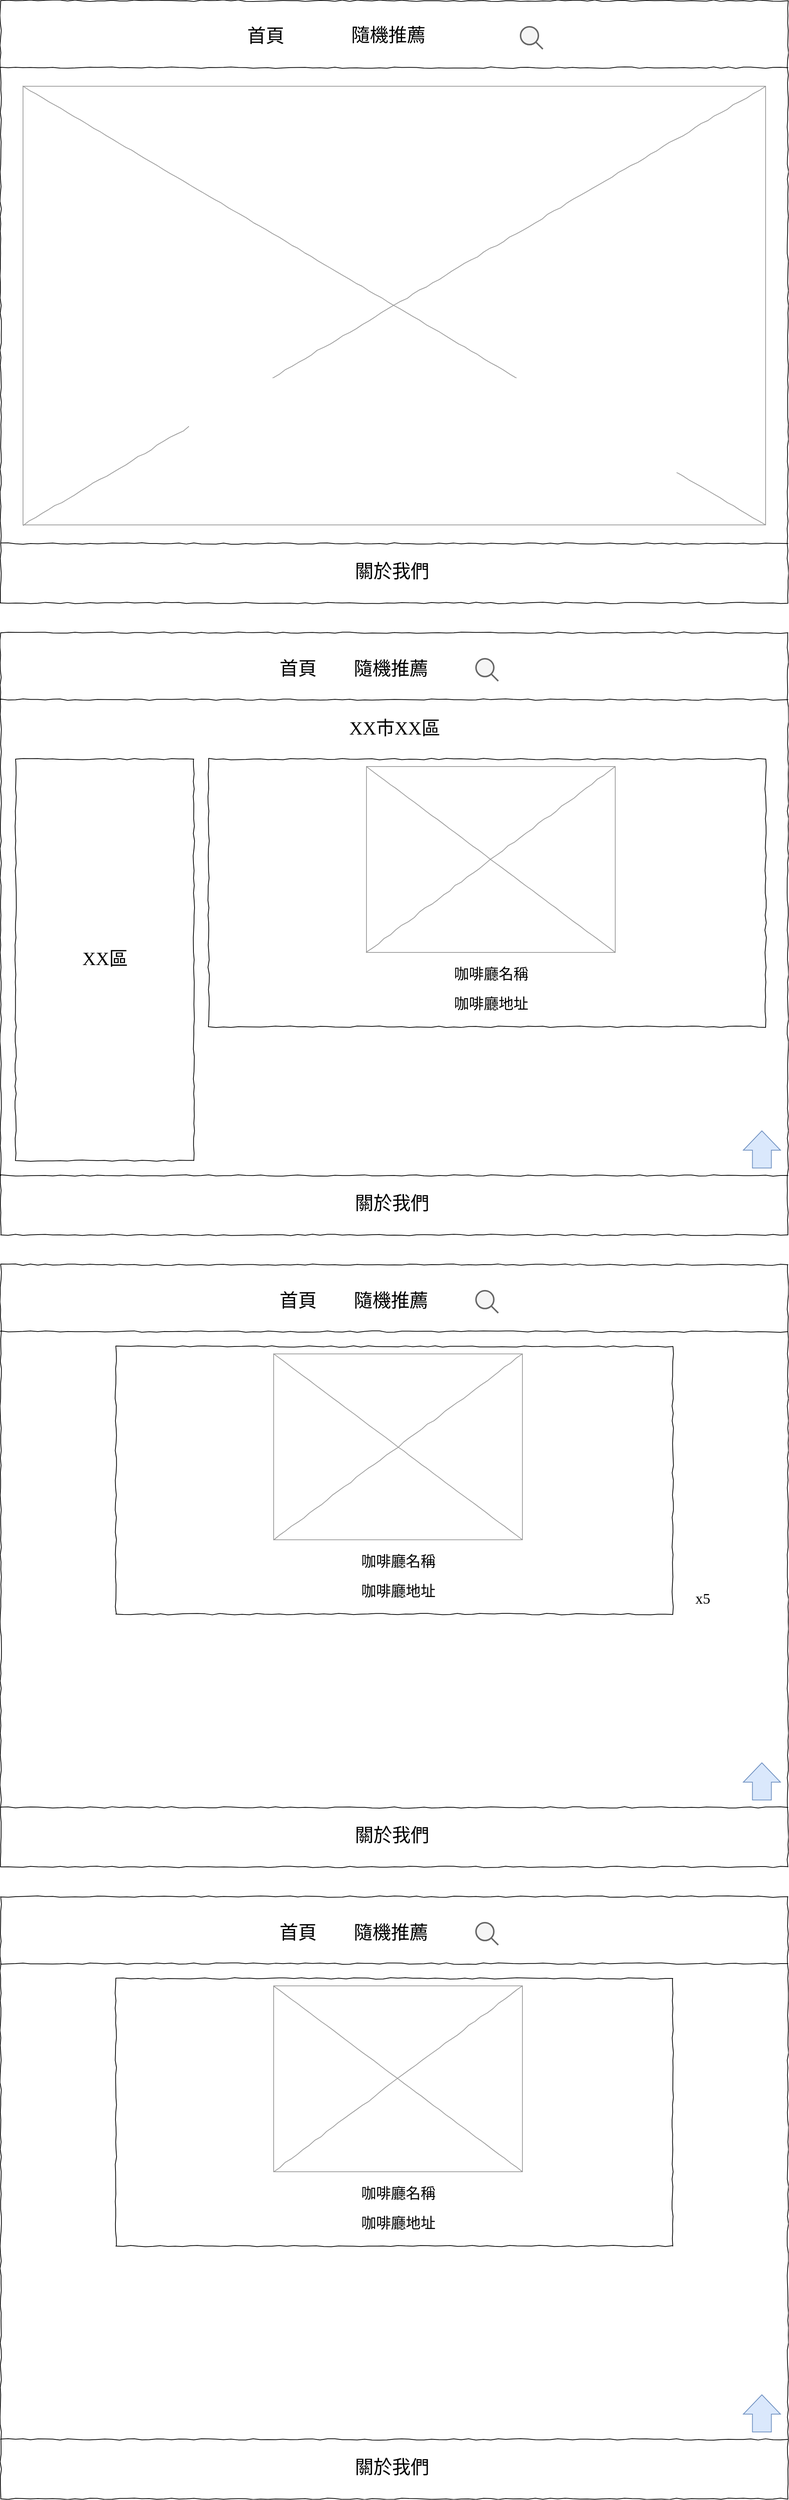 <mxfile version="20.0.4" type="device"><diagram name="all" id="B4bEnn1F4bXyCCuA2NsF"><mxGraphModel dx="1422" dy="762" grid="1" gridSize="10" guides="1" tooltips="1" connect="1" arrows="1" fold="1" page="1" pageScale="1" pageWidth="1100" pageHeight="850" background="#ffffff" math="0" shadow="0"><root><mxCell id="-hZ58hTISKFe9-827MWF-0"/><mxCell id="-hZ58hTISKFe9-827MWF-1" parent="-hZ58hTISKFe9-827MWF-0"/><mxCell id="-hZ58hTISKFe9-827MWF-2" value="" style="whiteSpace=wrap;html=1;rounded=0;shadow=0;labelBackgroundColor=none;strokeColor=#000000;strokeWidth=1;fillColor=none;fontFamily=Verdana;fontSize=12;fontColor=#000000;align=center;comic=1;" vertex="1" parent="-hZ58hTISKFe9-827MWF-1"><mxGeometry x="20" y="20" width="1060" height="810" as="geometry"/></mxCell><mxCell id="-hZ58hTISKFe9-827MWF-3" value="&lt;p style=&quot;line-height: 0;&quot;&gt;&lt;font style=&quot;font-size: 25px;&quot;&gt;隨機推薦&lt;/font&gt;&lt;/p&gt;" style="text;html=1;points=[];align=left;verticalAlign=top;spacingTop=-4;fontSize=14;fontFamily=Verdana;spacingBottom=0;" vertex="1" parent="-hZ58hTISKFe9-827MWF-1"><mxGeometry x="490" y="50" width="100" height="40" as="geometry"/></mxCell><mxCell id="-hZ58hTISKFe9-827MWF-4" value="首頁" style="text;html=1;points=[];align=left;verticalAlign=top;spacingTop=-4;fontSize=25;fontFamily=Verdana;spacingBottom=0;" vertex="1" parent="-hZ58hTISKFe9-827MWF-1"><mxGeometry x="350" y="50" width="60" height="40" as="geometry"/></mxCell><mxCell id="-hZ58hTISKFe9-827MWF-5" value="" style="line;strokeWidth=1;html=1;rounded=0;shadow=0;labelBackgroundColor=none;fillColor=none;fontFamily=Verdana;fontSize=14;fontColor=#000000;align=center;comic=1;" vertex="1" parent="-hZ58hTISKFe9-827MWF-1"><mxGeometry x="20" y="105" width="1060" height="10" as="geometry"/></mxCell><mxCell id="-hZ58hTISKFe9-827MWF-6" value="" style="verticalLabelPosition=bottom;shadow=0;dashed=0;align=center;html=1;verticalAlign=top;strokeWidth=1;shape=mxgraph.mockup.graphics.simpleIcon;strokeColor=#999999;rounded=0;labelBackgroundColor=none;fontFamily=Verdana;fontSize=14;fontColor=#000000;comic=1;" vertex="1" parent="-hZ58hTISKFe9-827MWF-1"><mxGeometry x="50" y="135" width="1000" height="590" as="geometry"/></mxCell><mxCell id="-hZ58hTISKFe9-827MWF-7" value="" style="html=1;verticalLabelPosition=bottom;align=center;labelBackgroundColor=#ffffff;verticalAlign=top;strokeWidth=2;shadow=0;dashed=0;shape=mxgraph.ios7.icons.looking_glass;fontSize=25;fillColor=#f5f5f5;strokeColor=#666666;fontColor=#333333;" vertex="1" parent="-hZ58hTISKFe9-827MWF-1"><mxGeometry x="720" y="55" width="30" height="30" as="geometry"/></mxCell><mxCell id="-hZ58hTISKFe9-827MWF-8" value="" style="line;strokeWidth=1;html=1;rounded=0;shadow=0;labelBackgroundColor=none;fillColor=none;fontFamily=Verdana;fontSize=14;fontColor=#000000;align=center;comic=1;" vertex="1" parent="-hZ58hTISKFe9-827MWF-1"><mxGeometry x="20" y="745" width="1060" height="10" as="geometry"/></mxCell><mxCell id="-hZ58hTISKFe9-827MWF-9" value="關於我們" style="text;html=1;points=[];align=left;verticalAlign=top;spacingTop=-4;fontSize=25;fontFamily=Verdana;spacingBottom=0;" vertex="1" parent="-hZ58hTISKFe9-827MWF-1"><mxGeometry x="495" y="770" width="110" height="40" as="geometry"/></mxCell><mxCell id="rw9oFlXSXp3_bAGVGxpo-0" value="" style="whiteSpace=wrap;html=1;rounded=0;shadow=0;labelBackgroundColor=none;strokeColor=#000000;strokeWidth=1;fillColor=none;fontFamily=Verdana;fontSize=12;fontColor=#000000;align=center;comic=1;" vertex="1" parent="-hZ58hTISKFe9-827MWF-1"><mxGeometry x="20" y="870" width="1060" height="810" as="geometry"/></mxCell><mxCell id="rw9oFlXSXp3_bAGVGxpo-1" value="&lt;p style=&quot;line-height: 0; font-size: 25px;&quot;&gt;&lt;font style=&quot;font-size: 25px;&quot;&gt;隨機推薦&lt;/font&gt;&lt;/p&gt;" style="text;html=1;points=[];align=center;verticalAlign=middle;spacingTop=-4;fontSize=25;fontFamily=Verdana;spacingBottom=0;" vertex="1" parent="-hZ58hTISKFe9-827MWF-1"><mxGeometry x="480" y="900" width="130" height="40" as="geometry"/></mxCell><mxCell id="rw9oFlXSXp3_bAGVGxpo-2" value="首頁" style="text;html=1;points=[];align=center;verticalAlign=middle;spacingTop=-4;fontSize=25;fontFamily=Verdana;spacingBottom=0;" vertex="1" parent="-hZ58hTISKFe9-827MWF-1"><mxGeometry x="360" y="900" width="120" height="40" as="geometry"/></mxCell><mxCell id="rw9oFlXSXp3_bAGVGxpo-3" value="" style="line;strokeWidth=1;html=1;rounded=0;shadow=0;labelBackgroundColor=none;fillColor=none;fontFamily=Verdana;fontSize=14;fontColor=#000000;align=center;comic=1;" vertex="1" parent="-hZ58hTISKFe9-827MWF-1"><mxGeometry x="20" y="955" width="1060" height="10" as="geometry"/></mxCell><mxCell id="rw9oFlXSXp3_bAGVGxpo-5" value="" style="html=1;verticalLabelPosition=bottom;align=center;labelBackgroundColor=#ffffff;verticalAlign=top;strokeWidth=2;shadow=0;dashed=0;shape=mxgraph.ios7.icons.looking_glass;fontSize=25;fillColor=#f5f5f5;strokeColor=#666666;fontColor=#333333;" vertex="1" parent="-hZ58hTISKFe9-827MWF-1"><mxGeometry x="660" y="905" width="30" height="30" as="geometry"/></mxCell><mxCell id="rw9oFlXSXp3_bAGVGxpo-6" value="" style="line;strokeWidth=1;html=1;rounded=0;shadow=0;labelBackgroundColor=none;fillColor=none;fontFamily=Verdana;fontSize=14;fontColor=#000000;align=center;comic=1;" vertex="1" parent="-hZ58hTISKFe9-827MWF-1"><mxGeometry x="20" y="1595" width="1060" height="10" as="geometry"/></mxCell><mxCell id="rw9oFlXSXp3_bAGVGxpo-7" value="關於我們" style="text;html=1;points=[];align=left;verticalAlign=top;spacingTop=-4;fontSize=25;fontFamily=Verdana;spacingBottom=0;" vertex="1" parent="-hZ58hTISKFe9-827MWF-1"><mxGeometry x="495" y="1620" width="110" height="40" as="geometry"/></mxCell><mxCell id="rw9oFlXSXp3_bAGVGxpo-8" value="&lt;p style=&quot;line-height: 0; font-size: 25px;&quot;&gt;&lt;font style=&quot;font-size: 25px;&quot;&gt;XX市XX區&lt;/font&gt;&lt;/p&gt;" style="text;html=1;points=[];align=center;verticalAlign=middle;spacingTop=-4;fontSize=25;fontFamily=Verdana;spacingBottom=0;" vertex="1" parent="-hZ58hTISKFe9-827MWF-1"><mxGeometry x="500" y="980" width="100" height="40" as="geometry"/></mxCell><mxCell id="rw9oFlXSXp3_bAGVGxpo-9" value="" style="whiteSpace=wrap;html=1;rounded=0;shadow=0;labelBackgroundColor=none;strokeColor=#000000;strokeWidth=1;fillColor=none;fontFamily=Verdana;fontSize=12;fontColor=#000000;align=center;comic=1;" vertex="1" parent="-hZ58hTISKFe9-827MWF-1"><mxGeometry x="300" y="1040" width="750" height="360" as="geometry"/></mxCell><mxCell id="rw9oFlXSXp3_bAGVGxpo-10" value="" style="whiteSpace=wrap;html=1;rounded=0;shadow=0;labelBackgroundColor=none;strokeColor=#000000;strokeWidth=1;fillColor=none;fontFamily=Verdana;fontSize=12;fontColor=#000000;align=center;comic=1;" vertex="1" parent="-hZ58hTISKFe9-827MWF-1"><mxGeometry x="40" y="1040" width="240" height="540" as="geometry"/></mxCell><mxCell id="rw9oFlXSXp3_bAGVGxpo-11" value="XX區" style="text;html=1;points=[];align=center;verticalAlign=middle;spacingTop=-4;fontSize=25;fontFamily=Verdana;spacingBottom=0;" vertex="1" parent="-hZ58hTISKFe9-827MWF-1"><mxGeometry x="110" y="1290" width="100" height="40" as="geometry"/></mxCell><mxCell id="rw9oFlXSXp3_bAGVGxpo-12" value="" style="verticalLabelPosition=bottom;shadow=0;dashed=0;align=center;html=1;verticalAlign=top;strokeWidth=1;shape=mxgraph.mockup.graphics.simpleIcon;strokeColor=#999999;rounded=0;labelBackgroundColor=none;fontFamily=Verdana;fontSize=14;fontColor=#000000;comic=1;" vertex="1" parent="-hZ58hTISKFe9-827MWF-1"><mxGeometry x="512.5" y="1050" width="335" height="250" as="geometry"/></mxCell><mxCell id="rw9oFlXSXp3_bAGVGxpo-13" value="&lt;p style=&quot;line-height: 0; font-size: 20px;&quot;&gt;咖啡廳名稱&lt;/p&gt;" style="text;html=1;points=[];align=center;verticalAlign=middle;spacingTop=-4;fontSize=25;fontFamily=Verdana;spacingBottom=0;" vertex="1" parent="-hZ58hTISKFe9-827MWF-1"><mxGeometry x="440" y="1310" width="480" height="40" as="geometry"/></mxCell><mxCell id="rw9oFlXSXp3_bAGVGxpo-14" value="&lt;p style=&quot;line-height: 0; font-size: 20px;&quot;&gt;咖啡廳地址&lt;/p&gt;" style="text;html=1;points=[];align=center;verticalAlign=middle;spacingTop=-4;fontSize=25;fontFamily=Verdana;spacingBottom=0;" vertex="1" parent="-hZ58hTISKFe9-827MWF-1"><mxGeometry x="440" y="1350" width="480" height="40" as="geometry"/></mxCell><mxCell id="rw9oFlXSXp3_bAGVGxpo-18" value="" style="html=1;shadow=0;dashed=0;align=center;verticalAlign=middle;shape=mxgraph.arrows2.arrow;dy=0.49;dx=26;direction=north;notch=0;fontSize=20;fillColor=#dae8fc;strokeColor=#6c8ebf;" vertex="1" parent="-hZ58hTISKFe9-827MWF-1"><mxGeometry x="1020" y="1540" width="50" height="50" as="geometry"/></mxCell><mxCell id="rw9oFlXSXp3_bAGVGxpo-19" value="" style="whiteSpace=wrap;html=1;rounded=0;shadow=0;labelBackgroundColor=none;strokeColor=#000000;strokeWidth=1;fillColor=none;fontFamily=Verdana;fontSize=12;fontColor=#000000;align=center;comic=1;" vertex="1" parent="-hZ58hTISKFe9-827MWF-1"><mxGeometry x="20" y="1720" width="1060" height="810" as="geometry"/></mxCell><mxCell id="rw9oFlXSXp3_bAGVGxpo-20" value="&lt;p style=&quot;line-height: 0; font-size: 25px;&quot;&gt;&lt;font style=&quot;font-size: 25px;&quot;&gt;隨機推薦&lt;/font&gt;&lt;/p&gt;" style="text;html=1;points=[];align=center;verticalAlign=middle;spacingTop=-4;fontSize=25;fontFamily=Verdana;spacingBottom=0;" vertex="1" parent="-hZ58hTISKFe9-827MWF-1"><mxGeometry x="480" y="1750" width="130" height="40" as="geometry"/></mxCell><mxCell id="rw9oFlXSXp3_bAGVGxpo-21" value="首頁" style="text;html=1;points=[];align=center;verticalAlign=middle;spacingTop=-4;fontSize=25;fontFamily=Verdana;spacingBottom=0;" vertex="1" parent="-hZ58hTISKFe9-827MWF-1"><mxGeometry x="360" y="1750" width="120" height="40" as="geometry"/></mxCell><mxCell id="rw9oFlXSXp3_bAGVGxpo-22" value="" style="line;strokeWidth=1;html=1;rounded=0;shadow=0;labelBackgroundColor=none;fillColor=none;fontFamily=Verdana;fontSize=14;fontColor=#000000;align=center;comic=1;" vertex="1" parent="-hZ58hTISKFe9-827MWF-1"><mxGeometry x="20" y="1805" width="1060" height="10" as="geometry"/></mxCell><mxCell id="rw9oFlXSXp3_bAGVGxpo-23" value="" style="html=1;verticalLabelPosition=bottom;align=center;labelBackgroundColor=#ffffff;verticalAlign=top;strokeWidth=2;shadow=0;dashed=0;shape=mxgraph.ios7.icons.looking_glass;fontSize=25;fillColor=#f5f5f5;strokeColor=#666666;fontColor=#333333;" vertex="1" parent="-hZ58hTISKFe9-827MWF-1"><mxGeometry x="660" y="1755" width="30" height="30" as="geometry"/></mxCell><mxCell id="rw9oFlXSXp3_bAGVGxpo-24" value="" style="line;strokeWidth=1;html=1;rounded=0;shadow=0;labelBackgroundColor=none;fillColor=none;fontFamily=Verdana;fontSize=14;fontColor=#000000;align=center;comic=1;" vertex="1" parent="-hZ58hTISKFe9-827MWF-1"><mxGeometry x="20" y="2445" width="1060" height="10" as="geometry"/></mxCell><mxCell id="rw9oFlXSXp3_bAGVGxpo-25" value="關於我們" style="text;html=1;points=[];align=left;verticalAlign=top;spacingTop=-4;fontSize=25;fontFamily=Verdana;spacingBottom=0;" vertex="1" parent="-hZ58hTISKFe9-827MWF-1"><mxGeometry x="495" y="2470" width="110" height="40" as="geometry"/></mxCell><mxCell id="rw9oFlXSXp3_bAGVGxpo-27" value="" style="whiteSpace=wrap;html=1;rounded=0;shadow=0;labelBackgroundColor=none;strokeColor=#000000;strokeWidth=1;fillColor=none;fontFamily=Verdana;fontSize=12;fontColor=#000000;align=center;comic=1;" vertex="1" parent="-hZ58hTISKFe9-827MWF-1"><mxGeometry x="175" y="1830" width="750" height="360" as="geometry"/></mxCell><mxCell id="rw9oFlXSXp3_bAGVGxpo-30" value="" style="verticalLabelPosition=bottom;shadow=0;dashed=0;align=center;html=1;verticalAlign=top;strokeWidth=1;shape=mxgraph.mockup.graphics.simpleIcon;strokeColor=#999999;rounded=0;labelBackgroundColor=none;fontFamily=Verdana;fontSize=14;fontColor=#000000;comic=1;" vertex="1" parent="-hZ58hTISKFe9-827MWF-1"><mxGeometry x="387.5" y="1840" width="335" height="250" as="geometry"/></mxCell><mxCell id="rw9oFlXSXp3_bAGVGxpo-31" value="&lt;p style=&quot;line-height: 0; font-size: 20px;&quot;&gt;咖啡廳名稱&lt;/p&gt;" style="text;html=1;points=[];align=center;verticalAlign=middle;spacingTop=-4;fontSize=25;fontFamily=Verdana;spacingBottom=0;" vertex="1" parent="-hZ58hTISKFe9-827MWF-1"><mxGeometry x="315" y="2100" width="480" height="40" as="geometry"/></mxCell><mxCell id="rw9oFlXSXp3_bAGVGxpo-32" value="&lt;p style=&quot;line-height: 0; font-size: 20px;&quot;&gt;咖啡廳地址&lt;/p&gt;" style="text;html=1;points=[];align=center;verticalAlign=middle;spacingTop=-4;fontSize=25;fontFamily=Verdana;spacingBottom=0;" vertex="1" parent="-hZ58hTISKFe9-827MWF-1"><mxGeometry x="315" y="2140" width="480" height="40" as="geometry"/></mxCell><mxCell id="rw9oFlXSXp3_bAGVGxpo-33" value="" style="html=1;shadow=0;dashed=0;align=center;verticalAlign=middle;shape=mxgraph.arrows2.arrow;dy=0.49;dx=26;direction=north;notch=0;fontSize=20;fillColor=#dae8fc;strokeColor=#6c8ebf;" vertex="1" parent="-hZ58hTISKFe9-827MWF-1"><mxGeometry x="1020" y="2390" width="50" height="50" as="geometry"/></mxCell><mxCell id="rw9oFlXSXp3_bAGVGxpo-34" value="&lt;p style=&quot;line-height: 0; font-size: 20px;&quot;&gt;x5&lt;/p&gt;" style="text;html=1;points=[];align=center;verticalAlign=middle;spacingTop=-4;fontSize=25;fontFamily=Verdana;spacingBottom=0;" vertex="1" parent="-hZ58hTISKFe9-827MWF-1"><mxGeometry x="940" y="2150" width="50" height="40" as="geometry"/></mxCell><mxCell id="rw9oFlXSXp3_bAGVGxpo-35" value="" style="whiteSpace=wrap;html=1;rounded=0;shadow=0;labelBackgroundColor=none;strokeColor=#000000;strokeWidth=1;fillColor=none;fontFamily=Verdana;fontSize=12;fontColor=#000000;align=center;comic=1;" vertex="1" parent="-hZ58hTISKFe9-827MWF-1"><mxGeometry x="20" y="2570" width="1060" height="810" as="geometry"/></mxCell><mxCell id="rw9oFlXSXp3_bAGVGxpo-36" value="&lt;p style=&quot;line-height: 0; font-size: 25px;&quot;&gt;&lt;font style=&quot;font-size: 25px;&quot;&gt;隨機推薦&lt;/font&gt;&lt;/p&gt;" style="text;html=1;points=[];align=center;verticalAlign=middle;spacingTop=-4;fontSize=25;fontFamily=Verdana;spacingBottom=0;" vertex="1" parent="-hZ58hTISKFe9-827MWF-1"><mxGeometry x="480" y="2600" width="130" height="40" as="geometry"/></mxCell><mxCell id="rw9oFlXSXp3_bAGVGxpo-37" value="首頁" style="text;html=1;points=[];align=center;verticalAlign=middle;spacingTop=-4;fontSize=25;fontFamily=Verdana;spacingBottom=0;" vertex="1" parent="-hZ58hTISKFe9-827MWF-1"><mxGeometry x="360" y="2600" width="120" height="40" as="geometry"/></mxCell><mxCell id="rw9oFlXSXp3_bAGVGxpo-38" value="" style="line;strokeWidth=1;html=1;rounded=0;shadow=0;labelBackgroundColor=none;fillColor=none;fontFamily=Verdana;fontSize=14;fontColor=#000000;align=center;comic=1;" vertex="1" parent="-hZ58hTISKFe9-827MWF-1"><mxGeometry x="20" y="2655" width="1060" height="10" as="geometry"/></mxCell><mxCell id="rw9oFlXSXp3_bAGVGxpo-39" value="" style="html=1;verticalLabelPosition=bottom;align=center;labelBackgroundColor=#ffffff;verticalAlign=top;strokeWidth=2;shadow=0;dashed=0;shape=mxgraph.ios7.icons.looking_glass;fontSize=25;fillColor=#f5f5f5;strokeColor=#666666;fontColor=#333333;" vertex="1" parent="-hZ58hTISKFe9-827MWF-1"><mxGeometry x="660" y="2605" width="30" height="30" as="geometry"/></mxCell><mxCell id="rw9oFlXSXp3_bAGVGxpo-40" value="" style="line;strokeWidth=1;html=1;rounded=0;shadow=0;labelBackgroundColor=none;fillColor=none;fontFamily=Verdana;fontSize=14;fontColor=#000000;align=center;comic=1;" vertex="1" parent="-hZ58hTISKFe9-827MWF-1"><mxGeometry x="20" y="3295" width="1060" height="10" as="geometry"/></mxCell><mxCell id="rw9oFlXSXp3_bAGVGxpo-41" value="關於我們" style="text;html=1;points=[];align=left;verticalAlign=top;spacingTop=-4;fontSize=25;fontFamily=Verdana;spacingBottom=0;" vertex="1" parent="-hZ58hTISKFe9-827MWF-1"><mxGeometry x="495" y="3320" width="110" height="40" as="geometry"/></mxCell><mxCell id="rw9oFlXSXp3_bAGVGxpo-42" value="" style="whiteSpace=wrap;html=1;rounded=0;shadow=0;labelBackgroundColor=none;strokeColor=#000000;strokeWidth=1;fillColor=none;fontFamily=Verdana;fontSize=12;fontColor=#000000;align=center;comic=1;" vertex="1" parent="-hZ58hTISKFe9-827MWF-1"><mxGeometry x="175" y="2680" width="750" height="360" as="geometry"/></mxCell><mxCell id="rw9oFlXSXp3_bAGVGxpo-43" value="" style="verticalLabelPosition=bottom;shadow=0;dashed=0;align=center;html=1;verticalAlign=top;strokeWidth=1;shape=mxgraph.mockup.graphics.simpleIcon;strokeColor=#999999;rounded=0;labelBackgroundColor=none;fontFamily=Verdana;fontSize=14;fontColor=#000000;comic=1;" vertex="1" parent="-hZ58hTISKFe9-827MWF-1"><mxGeometry x="387.5" y="2690" width="335" height="250" as="geometry"/></mxCell><mxCell id="rw9oFlXSXp3_bAGVGxpo-44" value="&lt;p style=&quot;line-height: 0; font-size: 20px;&quot;&gt;咖啡廳名稱&lt;/p&gt;" style="text;html=1;points=[];align=center;verticalAlign=middle;spacingTop=-4;fontSize=25;fontFamily=Verdana;spacingBottom=0;" vertex="1" parent="-hZ58hTISKFe9-827MWF-1"><mxGeometry x="315" y="2950" width="480" height="40" as="geometry"/></mxCell><mxCell id="rw9oFlXSXp3_bAGVGxpo-45" value="&lt;p style=&quot;line-height: 0; font-size: 20px;&quot;&gt;咖啡廳地址&lt;/p&gt;" style="text;html=1;points=[];align=center;verticalAlign=middle;spacingTop=-4;fontSize=25;fontFamily=Verdana;spacingBottom=0;" vertex="1" parent="-hZ58hTISKFe9-827MWF-1"><mxGeometry x="315" y="2990" width="480" height="40" as="geometry"/></mxCell><mxCell id="rw9oFlXSXp3_bAGVGxpo-46" value="" style="html=1;shadow=0;dashed=0;align=center;verticalAlign=middle;shape=mxgraph.arrows2.arrow;dy=0.49;dx=26;direction=north;notch=0;fontSize=20;fillColor=#dae8fc;strokeColor=#6c8ebf;" vertex="1" parent="-hZ58hTISKFe9-827MWF-1"><mxGeometry x="1020" y="3240" width="50" height="50" as="geometry"/></mxCell></root></mxGraphModel></diagram></mxfile>